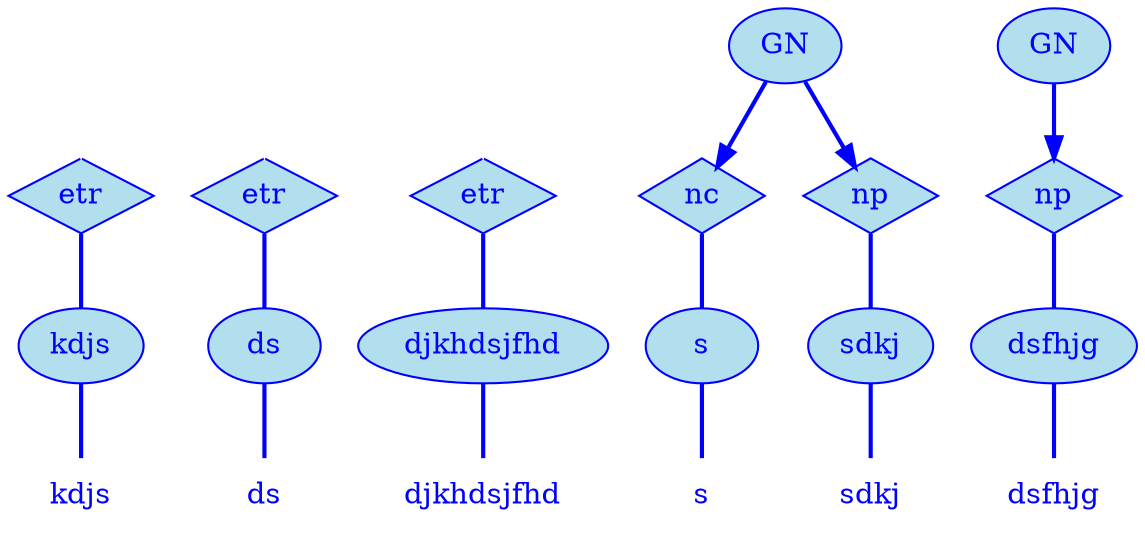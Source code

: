 digraph g {
	graph [bb="0,0,516,252"];
	node [label="\N"];
	graph [_draw_="c 5 -white C 5 -white P 4 0 0 0 252 516 252 516 0 ",
		xdotversion="1.2"];
	"mc1s1_t1#token84" [label=kdjs, shape=plaintext, fillcolor=lightblue2, fontcolor=blue, pos="30,18", width="0.75", height="0.50", _ldraw_="F 14.000000 11 -Times-Roman c 4 -blue T 30 13 0 27 4 -kdjs "];
	"mc1s1_W1#wordmc1s1_t1#token" [label=kdjs, shape=ellipse, fillcolor=lightblue2, fontcolor=blue, pos="30,90", width="0.83", height="0.50", color=blue, style=filled, _draw_="S 6 -filled c 4 -blue C 10 -lightblue2 E 30 90 30 18 ", _ldraw_="F 14.000000 11 -Times-Roman c 4 -blue T 30 85 0 27 4 -kdjs "];
	"mc1s1_P11#pos" [label=etr, shape=diamond, fillcolor=lightblue2, fontcolor=blue, pos="30,162", width="0.75", height="0.50", color=blue, style=filled, _draw_="S 6 -filled c 4 -blue C 10 -lightblue2 P 4 30 180 3 162 30 144 57 162 ", _ldraw_="F 14.000000 11 -Times-Roman c 4 -blue T 30 157 0 20 3 -etr "];
	"mc1s1_t3#token87" [label=ds, shape=plaintext, fillcolor=lightblue2, fontcolor=blue, pos="105,18", width="0.75", height="0.50", _ldraw_="F 14.000000 11 -Times-Roman c 4 -blue T 105 13 0 15 2 -ds "];
	"mc1s1_W2#wordmc1s1_t3#token" [label=ds, shape=ellipse, fillcolor=lightblue2, fontcolor=blue, pos="105,90", width="0.75", height="0.50", color=blue, style=filled, _draw_="S 6 -filled c 4 -blue C 10 -lightblue2 E 105 90 27 18 ", _ldraw_="F 14.000000 11 -Times-Roman c 4 -blue T 105 85 0 15 2 -ds "];
	"mc1s1_P36#pos" [label=etr, shape=diamond, fillcolor=lightblue2, fontcolor=blue, pos="105,162", width="0.75", height="0.50", color=blue, style=filled, _draw_="S 6 -filled c 4 -blue C 10 -lightblue2 P 4 105 180 78 162 105 144 132 162 ", _ldraw_="F 14.000000 11 -Times-Roman c 4 -blue T 105 157 0 20 3 -etr "];
	"mc1s1_t5#token78" [label=djkhdsjfhd, shape=plaintext, fillcolor=lightblue2, fontcolor=blue, pos="210,18", width="1.19", height="0.50", _ldraw_="F 14.000000 11 -Times-Roman c 4 -blue T 210 13 0 70 10 -djkhdsjfhd "];
	"mc1s1_W3#wordmc1s1_t5#token" [label=djkhdsjfhd, shape=ellipse, fillcolor=lightblue2, fontcolor=blue, pos="210,90", width="1.67", height="0.50", color=blue, style=filled, _draw_="S 6 -filled c 4 -blue C 10 -lightblue2 E 210 90 60 18 ", _ldraw_="F 14.000000 11 -Times-Roman c 4 -blue T 210 85 0 70 10 -djkhdsjfhd "];
	"mc1s1_P61#pos" [label=etr, shape=diamond, fillcolor=lightblue2, fontcolor=blue, pos="210,162", width="0.75", height="0.50", color=blue, style=filled, _draw_="S 6 -filled c 4 -blue C 10 -lightblue2 P 4 210 180 183 162 210 144 237 162 ", _ldraw_="F 14.000000 11 -Times-Roman c 4 -blue T 210 157 0 20 3 -etr "];
	"mc1s1_t7#token16" [label=s, shape=plaintext, fillcolor=lightblue2, fontcolor=blue, pos="315,18", width="0.75", height="0.50", _ldraw_="F 14.000000 11 -Times-Roman c 4 -blue T 315 13 0 7 1 -s "];
	"mc1s1_W4#wordmc1s1_t7#token" [label=s, shape=ellipse, fillcolor=lightblue2, fontcolor=blue, pos="315,90", width="0.75", height="0.50", color=blue, style=filled, _draw_="S 6 -filled c 4 -blue C 10 -lightblue2 E 315 90 27 18 ", _ldraw_="F 14.000000 11 -Times-Roman c 4 -blue T 315 85 0 7 1 -s "];
	"mc1s1_P76L1#pos" [label=nc, shape=diamond, fillcolor=lightblue2, fontcolor=blue, pos="316,162", width="0.75", height="0.50", color=blue, style=filled, _draw_="S 6 -filled c 4 -blue C 10 -lightblue2 P 4 316 180 289 162 316 144 343 162 ", _ldraw_="F 14.000000 11 -Times-Roman c 4 -blue T 316 157 0 16 2 -nc "];
	"mc1s1_t9#token94" [label=sdkj, shape=plaintext, fillcolor=lightblue2, fontcolor=blue, pos="390,18", width="0.75", height="0.50", _ldraw_="F 14.000000 11 -Times-Roman c 4 -blue T 390 13 0 27 4 -sdkj "];
	"mc1s1_W5#wordmc1s1_t9#token" [label=sdkj, shape=ellipse, fillcolor=lightblue2, fontcolor=blue, pos="390,90", width="0.83", height="0.50", color=blue, style=filled, _draw_="S 6 -filled c 4 -blue C 10 -lightblue2 E 390 90 30 18 ", _ldraw_="F 14.000000 11 -Times-Roman c 4 -blue T 390 85 0 27 4 -sdkj "];
	"mc1s1_P89#pos" [label=np, shape=diamond, fillcolor=lightblue2, fontcolor=blue, pos="389,162", width="0.75", height="0.50", color=blue, style=filled, _draw_="S 6 -filled c 4 -blue C 10 -lightblue2 P 4 389 180 362 162 389 144 416 162 ", _ldraw_="F 14.000000 11 -Times-Roman c 4 -blue T 389 157 0 17 2 -np "];
	"mc1s1_chk0#chunk" [label=GN, fillcolor=lightblue2, fontcolor=blue, pos="352,234", width="0.75", height="0.50", color=blue, style=filled, arrowhead=doubleoctagon, _draw_="S 6 -filled c 4 -blue C 10 -lightblue2 E 352 234 27 18 ", _ldraw_="F 14.000000 11 -Times-Roman c 4 -blue T 352 229 0 22 2 -GN "];
	"mc1s1_t11#token36" [label=dsfhjg, shape=plaintext, fillcolor=lightblue2, fontcolor=blue, pos="477,18", width="0.78", height="0.50", _ldraw_="F 14.000000 11 -Times-Roman c 4 -blue T 477 13 0 41 6 -dsfhjg "];
	"mc1s1_W6#wordmc1s1_t11#token" [label=dsfhjg, shape=ellipse, fillcolor=lightblue2, fontcolor=blue, pos="477,90", width="1.08", height="0.50", color=blue, style=filled, _draw_="S 6 -filled c 4 -blue C 10 -lightblue2 E 477 90 39 18 ", _ldraw_="F 14.000000 11 -Times-Roman c 4 -blue T 477 85 0 41 6 -dsfhjg "];
	"mc1s1_P114#pos" [label=np, shape=diamond, fillcolor=lightblue2, fontcolor=blue, pos="477,162", width="0.75", height="0.50", color=blue, style=filled, _draw_="S 6 -filled c 4 -blue C 10 -lightblue2 P 4 477 180 450 162 477 144 504 162 ", _ldraw_="F 14.000000 11 -Times-Roman c 4 -blue T 477 157 0 17 2 -np "];
	"mc1s1_chk4#chunk" [label=GN, fillcolor=lightblue2, fontcolor=blue, pos="477,234", width="0.75", height="0.50", color=blue, style=filled, arrowhead=doubleoctagon, _draw_="S 6 -filled c 4 -blue C 10 -lightblue2 E 477 234 27 18 ", _ldraw_="F 14.000000 11 -Times-Roman c 4 -blue T 477 229 0 22 2 -GN "];
	"mc1s1_P11#pos#empty" [shape=point, fillcolor=white, fontcolor=white, pos="30,234", width="0.06", height="0.06", color=white, size=2, _draw_="S 6 -filled c 5 -white C 5 -white E 30 234 2 2 "];
	"mc1s1_P36#pos#empty" [shape=point, fillcolor=white, fontcolor=white, pos="105,234", width="0.06", height="0.06", color=white, size=2, _draw_="S 6 -filled c 5 -white C 5 -white E 105 234 2 2 "];
	"mc1s1_P61#pos#empty" [shape=point, fillcolor=white, fontcolor=white, pos="210,234", width="0.06", height="0.06", color=white, size=2, _draw_="S 6 -filled c 5 -white C 5 -white E 210 234 2 2 "];
	"mc1s1_W1#wordmc1s1_t1#token" -> "mc1s1_t1#token84" [arrowhead=none, color=blue, fontcolor=blue, style=bold, minlen=1, pos="30,72 30,61 30,47 30,36", _draw_="S 4 -bold c 4 -blue B 4 30 72 30 61 30 47 30 36 "];
	"mc1s1_P11#pos" -> "mc1s1_W1#wordmc1s1_t1#token" [arrowhead=none, color=blue, fontcolor=blue, style=bold, minlen=1, pos="30,144 30,133 30,119 30,108", _draw_="S 4 -bold c 4 -blue B 4 30 144 30 133 30 119 30 108 "];
	"mc1s1_W2#wordmc1s1_t3#token" -> "mc1s1_t3#token87" [arrowhead=none, color=blue, fontcolor=blue, style=bold, minlen=1, pos="105,72 105,61 105,47 105,36", _draw_="S 4 -bold c 4 -blue B 4 105 72 105 61 105 47 105 36 "];
	"mc1s1_P36#pos" -> "mc1s1_W2#wordmc1s1_t3#token" [arrowhead=none, color=blue, fontcolor=blue, style=bold, minlen=1, pos="105,144 105,133 105,119 105,108", _draw_="S 4 -bold c 4 -blue B 4 105 144 105 133 105 119 105 108 "];
	"mc1s1_W3#wordmc1s1_t5#token" -> "mc1s1_t5#token78" [arrowhead=none, color=blue, fontcolor=blue, style=bold, minlen=1, pos="210,72 210,61 210,47 210,36", _draw_="S 4 -bold c 4 -blue B 4 210 72 210 61 210 47 210 36 "];
	"mc1s1_P61#pos" -> "mc1s1_W3#wordmc1s1_t5#token" [arrowhead=none, color=blue, fontcolor=blue, style=bold, minlen=1, pos="210,144 210,133 210,119 210,108", _draw_="S 4 -bold c 4 -blue B 4 210 144 210 133 210 119 210 108 "];
	"mc1s1_W4#wordmc1s1_t7#token" -> "mc1s1_t7#token16" [arrowhead=none, color=blue, fontcolor=blue, style=bold, minlen=1, pos="315,72 315,61 315,47 315,36", _draw_="S 4 -bold c 4 -blue B 4 315 72 315 61 315 47 315 36 "];
	"mc1s1_P76L1#pos" -> "mc1s1_W4#wordmc1s1_t7#token" [arrowhead=none, color=blue, fontcolor=blue, style=bold, minlen=1, pos="316,144 315,133 315,119 315,108", _draw_="S 4 -bold c 4 -blue B 4 316 144 315 133 315 119 315 108 "];
	"mc1s1_W5#wordmc1s1_t9#token" -> "mc1s1_t9#token94" [arrowhead=none, color=blue, fontcolor=blue, style=bold, minlen=1, pos="390,72 390,61 390,47 390,36", _draw_="S 4 -bold c 4 -blue B 4 390 72 390 61 390 47 390 36 "];
	"mc1s1_P89#pos" -> "mc1s1_W5#wordmc1s1_t9#token" [arrowhead=none, color=blue, fontcolor=blue, style=bold, minlen=1, pos="389,144 390,133 390,119 390,108", _draw_="S 4 -bold c 4 -blue B 4 389 144 390 133 390 119 390 108 "];
	"mc1s1_chk0#chunk" -> "mc1s1_P76L1#pos" [color=blue, fontcolor=blue, style=bold, minlen=1, pos="e,323,176 343,217 338,207 333,195 328,185", shape=normal, _draw_="S 4 -bold c 4 -blue B 4 343 217 338 207 333 195 328 185 ", _hdraw_="S 5 -solid S 15 -setlinewidth(1) c 4 -blue C 4 -blue P 3 331 183 323 176 325 186 "];
	"mc1s1_chk0#chunk" -> "mc1s1_P89#pos" [color=blue, fontcolor=blue, style=bold, minlen=1, pos="e,382,176 361,217 366,208 372,195 377,185", shape=normal, _draw_="S 4 -bold c 4 -blue B 4 361 217 366 208 372 195 377 185 ", _hdraw_="S 5 -solid S 15 -setlinewidth(1) c 4 -blue C 4 -blue P 3 380 186 382 176 374 183 "];
	"mc1s1_W6#wordmc1s1_t11#token" -> "mc1s1_t11#token36" [arrowhead=none, color=blue, fontcolor=blue, style=bold, minlen=1, pos="477,72 477,61 477,47 477,36", _draw_="S 4 -bold c 4 -blue B 4 477 72 477 61 477 47 477 36 "];
	"mc1s1_P114#pos" -> "mc1s1_W6#wordmc1s1_t11#token" [arrowhead=none, color=blue, fontcolor=blue, style=bold, minlen=1, pos="477,144 477,133 477,119 477,108", _draw_="S 4 -bold c 4 -blue B 4 477 144 477 133 477 119 477 108 "];
	"mc1s1_chk4#chunk" -> "mc1s1_P114#pos" [color=blue, fontcolor=blue, style=bold, minlen=1, pos="e,477,180 477,216 477,208 477,199 477,190", shape=normal, _draw_="S 4 -bold c 4 -blue B 4 477 216 477 208 477 199 477 190 ", _hdraw_="S 5 -solid S 15 -setlinewidth(1) c 4 -blue C 4 -blue P 3 481 190 477 180 474 190 "];
	"mc1s1_P11#pos#empty" -> "mc1s1_P11#pos" [color=white, fontcolor=white, minlen=1, pos="e,30,180 30,232 30,225 30,207 30,190", shape=none, _draw_="c 5 -white B 4 30 232 30 225 30 207 30 190 ", _hdraw_="S 5 -solid S 15 -setlinewidth(1) c 5 -white C 5 -white P 3 34 190 30 180 27 190 "];
	"mc1s1_P36#pos#empty" -> "mc1s1_P36#pos" [color=white, fontcolor=white, minlen=1, pos="e,105,180 105,232 105,225 105,207 105,190", shape=none, _draw_="c 5 -white B 4 105 232 105 225 105 207 105 190 ", _hdraw_="S 5 -solid S 15 -setlinewidth(1) c 5 -white C 5 -white P 3 109 190 105 180 102 190 "];
	"mc1s1_P61#pos#empty" -> "mc1s1_P61#pos" [color=white, fontcolor=white, minlen=1, pos="e,210,180 210,232 210,225 210,207 210,190", shape=none, _draw_="c 5 -white B 4 210 232 210 225 210 207 210 190 ", _hdraw_="S 5 -solid S 15 -setlinewidth(1) c 5 -white C 5 -white P 3 214 190 210 180 207 190 "];
}
